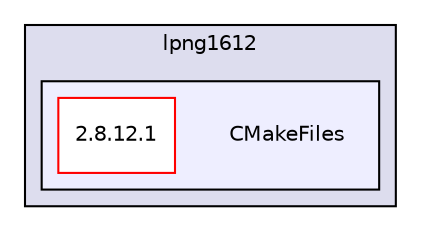 digraph "png/lpng1612/CMakeFiles" {
  compound=true
  node [ fontsize="10", fontname="Helvetica"];
  edge [ labelfontsize="10", labelfontname="Helvetica"];
  subgraph clusterdir_2d89fa08d8c11a36fd77f845afc70ca5 {
    graph [ bgcolor="#ddddee", pencolor="black", label="lpng1612" fontname="Helvetica", fontsize="10", URL="dir_2d89fa08d8c11a36fd77f845afc70ca5.html"]
  subgraph clusterdir_1bcb39f85f889526e21b91eadb4144a7 {
    graph [ bgcolor="#eeeeff", pencolor="black", label="" URL="dir_1bcb39f85f889526e21b91eadb4144a7.html"];
    dir_1bcb39f85f889526e21b91eadb4144a7 [shape=plaintext label="CMakeFiles"];
    dir_a0d824258e7e39fa86eb37323124b588 [shape=box label="2.8.12.1" color="red" fillcolor="white" style="filled" URL="dir_a0d824258e7e39fa86eb37323124b588.html"];
  }
  }
}
